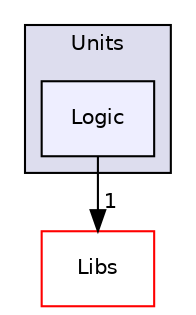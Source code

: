 digraph "Modules/Loadable/Units/Logic" {
  bgcolor=transparent;
  compound=true
  node [ fontsize="10", fontname="Helvetica"];
  edge [ labelfontsize="10", labelfontname="Helvetica"];
  subgraph clusterdir_cc14197804a1820deb60c1c3bde5e692 {
    graph [ bgcolor="#ddddee", pencolor="black", label="Units" fontname="Helvetica", fontsize="10", URL="dir_cc14197804a1820deb60c1c3bde5e692.html"]
  dir_7eca9e46f82704e43fce1a48d32faa1f [shape=box, label="Logic", style="filled", fillcolor="#eeeeff", pencolor="black", URL="dir_7eca9e46f82704e43fce1a48d32faa1f.html"];
  }
  dir_6e6cb9563333489fde7459b1f95e59a5 [shape=box label="Libs" color="red" URL="dir_6e6cb9563333489fde7459b1f95e59a5.html"];
  dir_7eca9e46f82704e43fce1a48d32faa1f->dir_6e6cb9563333489fde7459b1f95e59a5 [headlabel="1", labeldistance=1.5 headhref="dir_000124_000012.html"];
}
